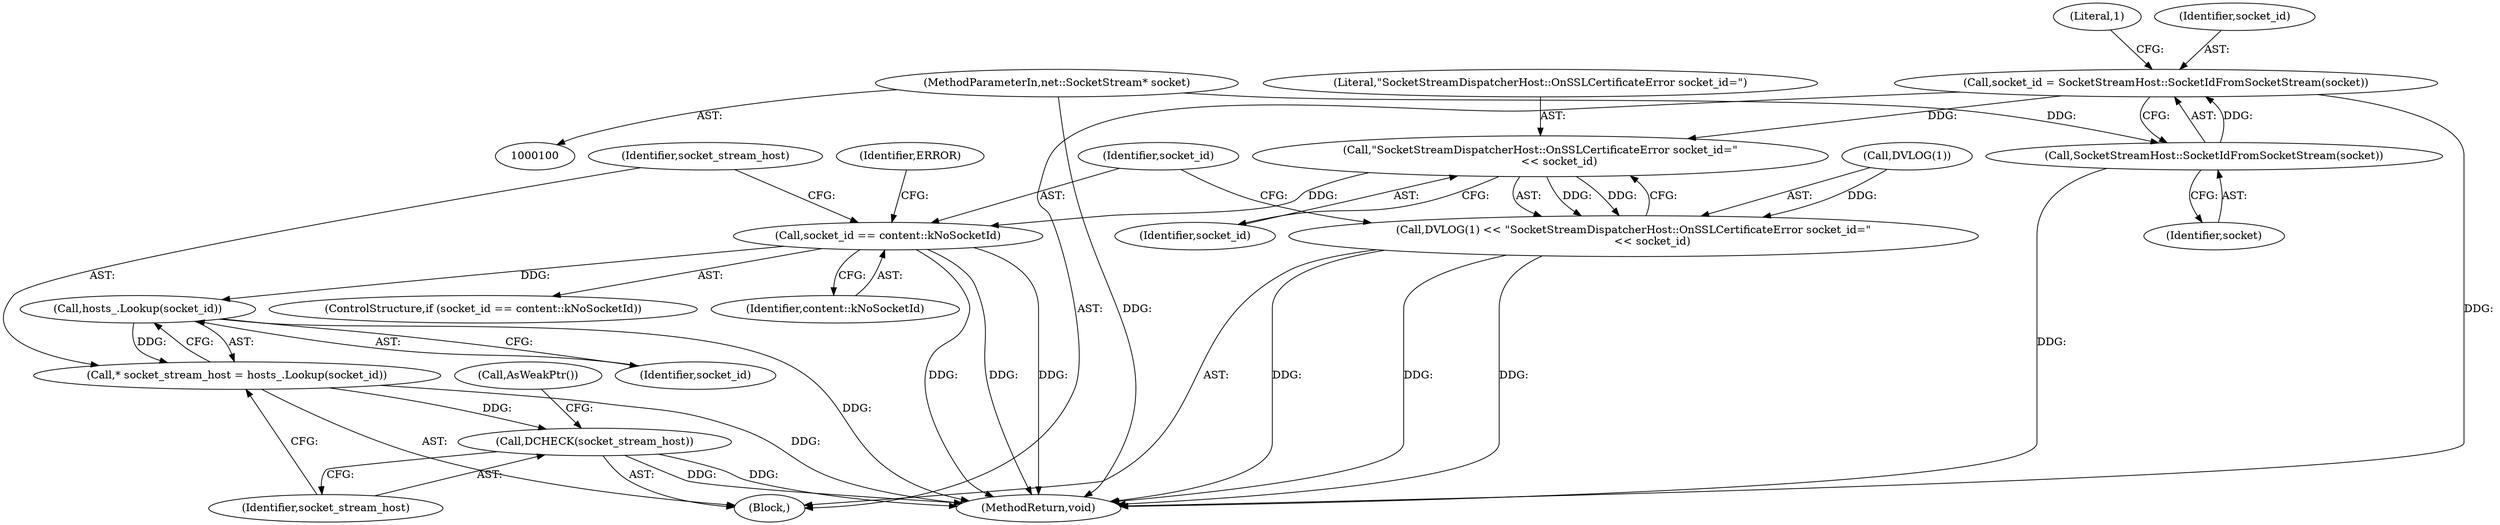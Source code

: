 digraph "0_Chrome_5385c44d9634d00b1cec2abf0fe7290d4205c7b0_3@API" {
"1000106" [label="(Call,socket_id = SocketStreamHost::SocketIdFromSocketStream(socket))"];
"1000108" [label="(Call,SocketStreamHost::SocketIdFromSocketStream(socket))"];
"1000101" [label="(MethodParameterIn,net::SocketStream* socket)"];
"1000113" [label="(Call,\"SocketStreamDispatcherHost::OnSSLCertificateError socket_id=\"\n           << socket_id)"];
"1000110" [label="(Call,DVLOG(1) << \"SocketStreamDispatcherHost::OnSSLCertificateError socket_id=\"\n           << socket_id)"];
"1000117" [label="(Call,socket_id == content::kNoSocketId)"];
"1000129" [label="(Call,hosts_.Lookup(socket_id))"];
"1000127" [label="(Call,* socket_stream_host = hosts_.Lookup(socket_id))"];
"1000131" [label="(Call,DCHECK(socket_stream_host))"];
"1000129" [label="(Call,hosts_.Lookup(socket_id))"];
"1000112" [label="(Literal,1)"];
"1000104" [label="(Block,)"];
"1000143" [label="(MethodReturn,void)"];
"1000115" [label="(Identifier,socket_id)"];
"1000131" [label="(Call,DCHECK(socket_stream_host))"];
"1000108" [label="(Call,SocketStreamHost::SocketIdFromSocketStream(socket))"];
"1000116" [label="(ControlStructure,if (socket_id == content::kNoSocketId))"];
"1000128" [label="(Identifier,socket_stream_host)"];
"1000119" [label="(Identifier,content::kNoSocketId)"];
"1000123" [label="(Identifier,ERROR)"];
"1000135" [label="(Call,AsWeakPtr())"];
"1000117" [label="(Call,socket_id == content::kNoSocketId)"];
"1000110" [label="(Call,DVLOG(1) << \"SocketStreamDispatcherHost::OnSSLCertificateError socket_id=\"\n           << socket_id)"];
"1000111" [label="(Call,DVLOG(1))"];
"1000101" [label="(MethodParameterIn,net::SocketStream* socket)"];
"1000114" [label="(Literal,\"SocketStreamDispatcherHost::OnSSLCertificateError socket_id=\")"];
"1000109" [label="(Identifier,socket)"];
"1000107" [label="(Identifier,socket_id)"];
"1000118" [label="(Identifier,socket_id)"];
"1000127" [label="(Call,* socket_stream_host = hosts_.Lookup(socket_id))"];
"1000113" [label="(Call,\"SocketStreamDispatcherHost::OnSSLCertificateError socket_id=\"\n           << socket_id)"];
"1000106" [label="(Call,socket_id = SocketStreamHost::SocketIdFromSocketStream(socket))"];
"1000130" [label="(Identifier,socket_id)"];
"1000132" [label="(Identifier,socket_stream_host)"];
"1000106" -> "1000104"  [label="AST: "];
"1000106" -> "1000108"  [label="CFG: "];
"1000107" -> "1000106"  [label="AST: "];
"1000108" -> "1000106"  [label="AST: "];
"1000112" -> "1000106"  [label="CFG: "];
"1000106" -> "1000143"  [label="DDG: "];
"1000108" -> "1000106"  [label="DDG: "];
"1000106" -> "1000113"  [label="DDG: "];
"1000108" -> "1000109"  [label="CFG: "];
"1000109" -> "1000108"  [label="AST: "];
"1000108" -> "1000143"  [label="DDG: "];
"1000101" -> "1000108"  [label="DDG: "];
"1000101" -> "1000100"  [label="AST: "];
"1000101" -> "1000143"  [label="DDG: "];
"1000113" -> "1000110"  [label="AST: "];
"1000113" -> "1000115"  [label="CFG: "];
"1000114" -> "1000113"  [label="AST: "];
"1000115" -> "1000113"  [label="AST: "];
"1000110" -> "1000113"  [label="CFG: "];
"1000113" -> "1000110"  [label="DDG: "];
"1000113" -> "1000110"  [label="DDG: "];
"1000113" -> "1000117"  [label="DDG: "];
"1000110" -> "1000104"  [label="AST: "];
"1000111" -> "1000110"  [label="AST: "];
"1000118" -> "1000110"  [label="CFG: "];
"1000110" -> "1000143"  [label="DDG: "];
"1000110" -> "1000143"  [label="DDG: "];
"1000110" -> "1000143"  [label="DDG: "];
"1000111" -> "1000110"  [label="DDG: "];
"1000117" -> "1000116"  [label="AST: "];
"1000117" -> "1000119"  [label="CFG: "];
"1000118" -> "1000117"  [label="AST: "];
"1000119" -> "1000117"  [label="AST: "];
"1000123" -> "1000117"  [label="CFG: "];
"1000128" -> "1000117"  [label="CFG: "];
"1000117" -> "1000143"  [label="DDG: "];
"1000117" -> "1000143"  [label="DDG: "];
"1000117" -> "1000143"  [label="DDG: "];
"1000117" -> "1000129"  [label="DDG: "];
"1000129" -> "1000127"  [label="AST: "];
"1000129" -> "1000130"  [label="CFG: "];
"1000130" -> "1000129"  [label="AST: "];
"1000127" -> "1000129"  [label="CFG: "];
"1000129" -> "1000143"  [label="DDG: "];
"1000129" -> "1000127"  [label="DDG: "];
"1000127" -> "1000104"  [label="AST: "];
"1000128" -> "1000127"  [label="AST: "];
"1000132" -> "1000127"  [label="CFG: "];
"1000127" -> "1000143"  [label="DDG: "];
"1000127" -> "1000131"  [label="DDG: "];
"1000131" -> "1000104"  [label="AST: "];
"1000131" -> "1000132"  [label="CFG: "];
"1000132" -> "1000131"  [label="AST: "];
"1000135" -> "1000131"  [label="CFG: "];
"1000131" -> "1000143"  [label="DDG: "];
"1000131" -> "1000143"  [label="DDG: "];
}
